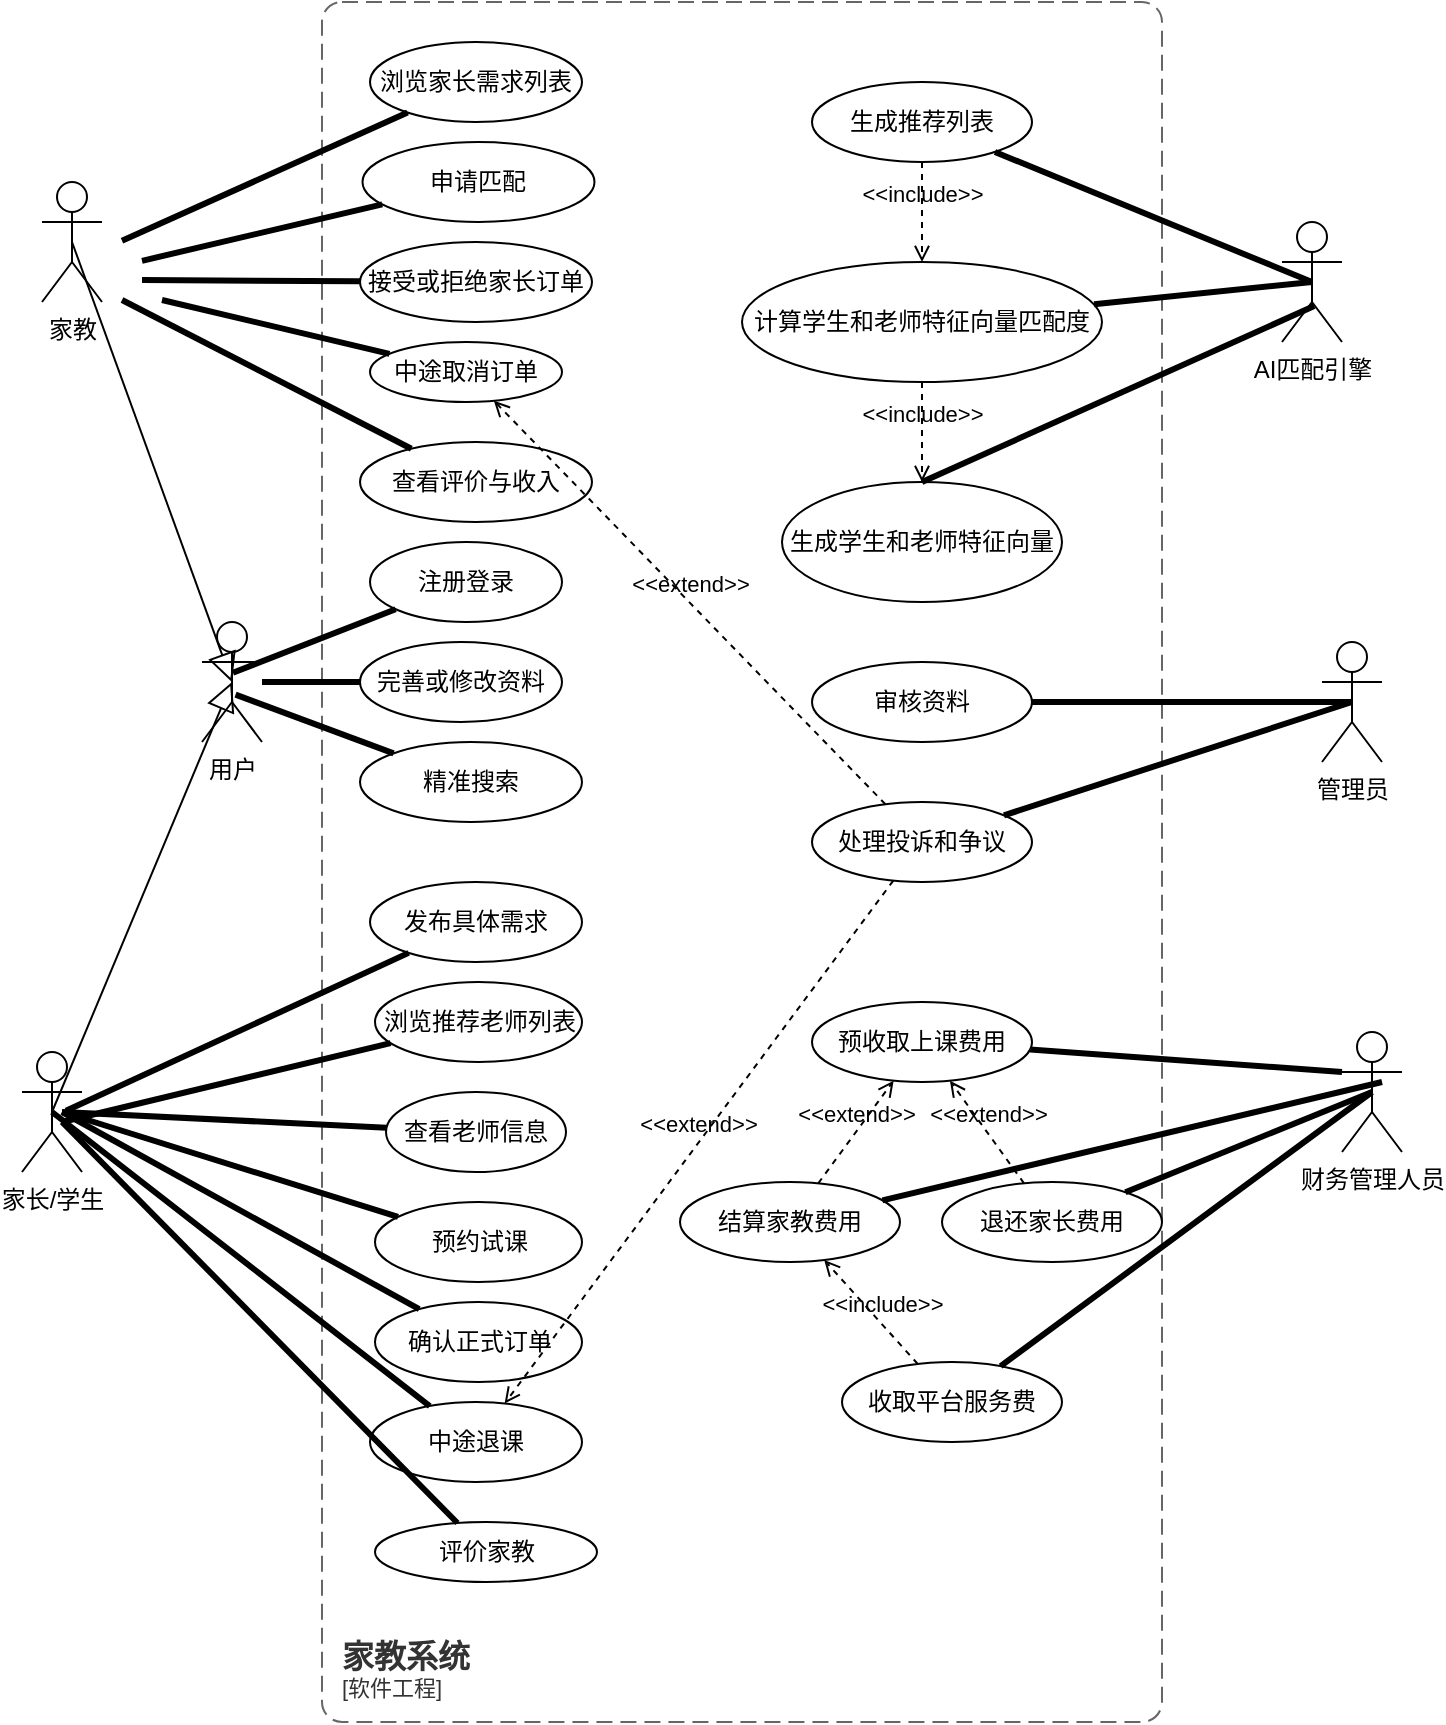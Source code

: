 <mxfile>
    <diagram id="rOA6H69Jcy2FFckjgFXm" name="第 1 页">
        <mxGraphModel dx="1024" dy="1006" grid="1" gridSize="10" guides="1" tooltips="1" connect="1" arrows="1" fold="1" page="1" pageScale="1" pageWidth="827" pageHeight="1169" math="0" shadow="0">
            <root>
                <mxCell id="0"/>
                <mxCell id="1" parent="0"/>
                <mxCell id="2" value="家教" style="shape=umlActor;verticalLabelPosition=bottom;verticalAlign=top;html=1;direction=east;" vertex="1" parent="1">
                    <mxGeometry x="40" y="110" width="30" height="60" as="geometry"/>
                </mxCell>
                <mxCell id="6" value="家长/学生&lt;div&gt;&lt;br&gt;&lt;/div&gt;" style="shape=umlActor;verticalLabelPosition=bottom;verticalAlign=top;html=1;" vertex="1" parent="1">
                    <mxGeometry x="30" y="545" width="30" height="60" as="geometry"/>
                </mxCell>
                <mxCell id="9" value="用户&lt;div&gt;&lt;br&gt;&lt;/div&gt;" style="shape=umlActor;verticalLabelPosition=bottom;verticalAlign=top;html=1;" vertex="1" parent="1">
                    <mxGeometry x="120" y="330" width="30" height="60" as="geometry"/>
                </mxCell>
                <mxCell id="10" value="浏览家长需求列表" style="ellipse;whiteSpace=wrap;html=1;" vertex="1" parent="1">
                    <mxGeometry x="204" y="40" width="106" height="40" as="geometry"/>
                </mxCell>
                <mxCell id="11" value="申请匹配" style="ellipse;whiteSpace=wrap;html=1;" vertex="1" parent="1">
                    <mxGeometry x="200.25" y="90" width="116" height="40" as="geometry"/>
                </mxCell>
                <mxCell id="12" value="接受或拒绝家长订单" style="ellipse;whiteSpace=wrap;html=1;" vertex="1" parent="1">
                    <mxGeometry x="199" y="140" width="116" height="40" as="geometry"/>
                </mxCell>
                <mxCell id="14" value="查看评价与收入" style="ellipse;whiteSpace=wrap;html=1;" vertex="1" parent="1">
                    <mxGeometry x="199" y="240" width="116" height="40" as="geometry"/>
                </mxCell>
                <mxCell id="15" value="完善或修改资料" style="ellipse;whiteSpace=wrap;html=1;" vertex="1" parent="1">
                    <mxGeometry x="199" y="340" width="101" height="40" as="geometry"/>
                </mxCell>
                <mxCell id="16" value="精准搜索" style="ellipse;whiteSpace=wrap;html=1;" vertex="1" parent="1">
                    <mxGeometry x="199" y="390" width="111" height="40" as="geometry"/>
                </mxCell>
                <mxCell id="17" value="发布具体需求" style="ellipse;whiteSpace=wrap;html=1;" vertex="1" parent="1">
                    <mxGeometry x="204" y="460" width="106" height="40" as="geometry"/>
                </mxCell>
                <mxCell id="18" value="查看老师信息" style="ellipse;whiteSpace=wrap;html=1;" vertex="1" parent="1">
                    <mxGeometry x="212" y="565" width="90" height="40" as="geometry"/>
                </mxCell>
                <mxCell id="19" value="中途退课" style="ellipse;whiteSpace=wrap;html=1;" vertex="1" parent="1">
                    <mxGeometry x="204" y="720" width="106" height="40" as="geometry"/>
                </mxCell>
                <mxCell id="20" value="评价家教" style="ellipse;whiteSpace=wrap;html=1;" vertex="1" parent="1">
                    <mxGeometry x="206.5" y="780" width="111" height="30" as="geometry"/>
                </mxCell>
                <mxCell id="21" value="浏览推荐老师列表" style="ellipse;whiteSpace=wrap;html=1;" vertex="1" parent="1">
                    <mxGeometry x="206.5" y="510" width="103.5" height="40" as="geometry"/>
                </mxCell>
                <mxCell id="22" value="预约试课" style="ellipse;whiteSpace=wrap;html=1;" vertex="1" parent="1">
                    <mxGeometry x="206.5" y="620" width="103.5" height="40" as="geometry"/>
                </mxCell>
                <mxCell id="23" value="确认正式订单" style="ellipse;whiteSpace=wrap;html=1;" vertex="1" parent="1">
                    <mxGeometry x="206.5" y="670" width="103.5" height="40" as="geometry"/>
                </mxCell>
                <mxCell id="24" value="生成推荐列表" style="ellipse;whiteSpace=wrap;html=1;" vertex="1" parent="1">
                    <mxGeometry x="425" y="60" width="110" height="40" as="geometry"/>
                </mxCell>
                <object placeholders="1" c4Name="家教系统" c4Type="SystemScopeBoundary" c4Application="软件工程" label="&lt;font style=&quot;font-size: 16px&quot;&gt;&lt;b&gt;&lt;div style=&quot;text-align: left&quot;&gt;%c4Name%&lt;/div&gt;&lt;/b&gt;&lt;/font&gt;&lt;div style=&quot;text-align: left&quot;&gt;[%c4Application%]&lt;/div&gt;" id="28">
                    <mxCell style="rounded=1;fontSize=11;whiteSpace=wrap;html=1;dashed=1;arcSize=20;fillColor=none;strokeColor=#666666;fontColor=#333333;labelBackgroundColor=none;align=left;verticalAlign=bottom;labelBorderColor=none;spacingTop=0;spacing=10;dashPattern=8 4;metaEdit=1;rotatable=0;perimeter=rectanglePerimeter;noLabel=0;labelPadding=0;allowArrows=0;connectable=0;expand=0;recursiveResize=0;editable=1;pointerEvents=0;absoluteArcSize=1;points=[[0.25,0,0],[0.5,0,0],[0.75,0,0],[1,0.25,0],[1,0.5,0],[1,0.75,0],[0.75,1,0],[0.5,1,0],[0.25,1,0],[0,0.75,0],[0,0.5,0],[0,0.25,0]];" vertex="1" parent="1">
                        <mxGeometry x="180" y="20" width="420" height="860" as="geometry"/>
                    </mxCell>
                </object>
                <mxCell id="38" value="" style="edgeStyle=none;html=1;endSize=12;endArrow=block;endFill=0;entryX=0.5;entryY=0.5;entryDx=0;entryDy=0;entryPerimeter=0;exitX=0.5;exitY=0.5;exitDx=0;exitDy=0;exitPerimeter=0;" edge="1" parent="1" source="2" target="9">
                    <mxGeometry width="160" relative="1" as="geometry">
                        <mxPoint x="-70" y="100" as="sourcePoint"/>
                        <mxPoint x="90" y="100" as="targetPoint"/>
                    </mxGeometry>
                </mxCell>
                <mxCell id="39" value="" style="edgeStyle=none;html=1;endSize=12;endArrow=block;endFill=0;entryX=0.5;entryY=0.5;entryDx=0;entryDy=0;entryPerimeter=0;exitX=0.5;exitY=0.5;exitDx=0;exitDy=0;exitPerimeter=0;" edge="1" parent="1" source="6" target="9">
                    <mxGeometry width="160" relative="1" as="geometry">
                        <mxPoint x="60" y="385" as="sourcePoint"/>
                        <mxPoint x="140" y="505" as="targetPoint"/>
                    </mxGeometry>
                </mxCell>
                <mxCell id="46" value="" style="endArrow=none;startArrow=none;endFill=0;startFill=0;endSize=8;html=1;verticalAlign=bottom;labelBackgroundColor=none;strokeWidth=3;" edge="1" parent="1" target="10">
                    <mxGeometry width="160" relative="1" as="geometry">
                        <mxPoint x="80" y="139.41" as="sourcePoint"/>
                        <mxPoint x="240" y="139.41" as="targetPoint"/>
                    </mxGeometry>
                </mxCell>
                <mxCell id="47" value="" style="endArrow=none;startArrow=none;endFill=0;startFill=0;endSize=8;html=1;verticalAlign=bottom;labelBackgroundColor=none;strokeWidth=3;" edge="1" parent="1" target="11">
                    <mxGeometry width="160" relative="1" as="geometry">
                        <mxPoint x="90" y="149.41" as="sourcePoint"/>
                        <mxPoint x="221" y="120" as="targetPoint"/>
                    </mxGeometry>
                </mxCell>
                <mxCell id="48" value="&lt;span style=&quot;font-family: monospace; font-size: 0px; text-align: start;&quot;&gt;%3CmxGraphModel%3E%3Croot%3E%3CmxCell%20id%3D%220%22%2F%3E%3CmxCell%20id%3D%221%22%20parent%3D%220%22%2F%3E%3CmxCell%20id%3D%222%22%20value%3D%22%22%20style%3D%22endArrow%3Dnone%3BstartArrow%3Dnone%3BendFill%3D0%3BstartFill%3D0%3BendSize%3D8%3Bhtml%3D1%3BverticalAlign%3Dbottom%3BlabelBackgroundColor%3Dnone%3BstrokeWidth%3D3%3B%22%20edge%3D%221%22%20parent%3D%221%22%3E%3CmxGeometry%20width%3D%22160%22%20relative%3D%221%22%20as%3D%22geometry%22%3E%3CmxPoint%20x%3D%2290%22%20y%3D%22159%22%20as%3D%22sourcePoint%22%2F%3E%3CmxPoint%20x%3D%22199%22%20y%3D%22160%22%20as%3D%22targetPoint%22%2F%3E%3C%2FmxGeometry%3E%3C%2FmxCell%3E%3C%2Froot%3E%3C%2FmxGraphModel%3E&lt;/span&gt;&lt;span style=&quot;font-family: monospace; font-size: 0px; text-align: start;&quot;&gt;%3CmxGraphModel%3E%3Croot%3E%3CmxCell%20id%3D%220%22%2F%3E%3CmxCell%20id%3D%221%22%20parent%3D%220%22%2F%3E%3CmxCell%20id%3D%222%22%20value%3D%22%22%20style%3D%22endArrow%3Dnone%3BstartArrow%3Dnone%3BendFill%3D0%3BstartFill%3D0%3BendSize%3D8%3Bhtml%3D1%3BverticalAlign%3Dbottom%3BlabelBackgroundColor%3Dnone%3BstrokeWidth%3D3%3B%22%20edge%3D%221%22%20parent%3D%221%22%3E%3CmxGeometry%20width%3D%22160%22%20relative%3D%221%22%20as%3D%22geometry%22%3E%3CmxPoint%20x%3D%2290%22%20y%3D%22159%22%20as%3D%22sourcePoint%22%2F%3E%3CmxPoint%20x%3D%22199%22%20y%3D%22160%22%20as%3D%22targetPoint%22%2F%3E%3C%2FmxGeometry%3E%3C%2FmxCell%3E%3C%2Froot%3E%3C%2FmxGraphModel%3E&lt;/span&gt;" style="endArrow=none;startArrow=none;endFill=0;startFill=0;endSize=8;html=1;verticalAlign=bottom;labelBackgroundColor=none;strokeWidth=3;" edge="1" parent="1" target="12">
                    <mxGeometry width="160" relative="1" as="geometry">
                        <mxPoint x="90" y="159" as="sourcePoint"/>
                        <mxPoint x="231" y="130" as="targetPoint"/>
                    </mxGeometry>
                </mxCell>
                <mxCell id="49" value="" style="endArrow=none;startArrow=none;endFill=0;startFill=0;endSize=8;html=1;verticalAlign=bottom;labelBackgroundColor=none;strokeWidth=3;" edge="1" parent="1" target="14">
                    <mxGeometry width="160" relative="1" as="geometry">
                        <mxPoint x="80" y="169" as="sourcePoint"/>
                        <mxPoint x="241" y="140" as="targetPoint"/>
                    </mxGeometry>
                </mxCell>
                <mxCell id="50" value="注册登录" style="ellipse;whiteSpace=wrap;html=1;" vertex="1" parent="1">
                    <mxGeometry x="204" y="290" width="96" height="40" as="geometry"/>
                </mxCell>
                <mxCell id="51" value="" style="endArrow=none;startArrow=none;endFill=0;startFill=0;endSize=8;html=1;verticalAlign=bottom;labelBackgroundColor=none;strokeWidth=3;exitX=0.516;exitY=0.423;exitDx=0;exitDy=0;exitPerimeter=0;" edge="1" parent="1" source="9" target="50">
                    <mxGeometry width="160" relative="1" as="geometry">
                        <mxPoint x="140" y="319.41" as="sourcePoint"/>
                        <mxPoint x="300" y="319.41" as="targetPoint"/>
                    </mxGeometry>
                </mxCell>
                <mxCell id="52" value="" style="endArrow=none;startArrow=none;endFill=0;startFill=0;endSize=8;html=1;verticalAlign=bottom;labelBackgroundColor=none;strokeWidth=3;" edge="1" parent="1" source="9" target="15">
                    <mxGeometry width="160" relative="1" as="geometry">
                        <mxPoint x="150" y="329.41" as="sourcePoint"/>
                        <mxPoint x="215" y="323" as="targetPoint"/>
                    </mxGeometry>
                </mxCell>
                <mxCell id="53" value="" style="endArrow=none;startArrow=none;endFill=0;startFill=0;endSize=8;html=1;verticalAlign=bottom;labelBackgroundColor=none;strokeWidth=3;exitX=0.559;exitY=0.605;exitDx=0;exitDy=0;exitPerimeter=0;" edge="1" parent="1" source="9" target="16">
                    <mxGeometry width="160" relative="1" as="geometry">
                        <mxPoint x="160" y="339.41" as="sourcePoint"/>
                        <mxPoint x="225" y="333" as="targetPoint"/>
                    </mxGeometry>
                </mxCell>
                <mxCell id="57" value="" style="endArrow=none;startArrow=none;endFill=0;startFill=0;endSize=8;html=1;verticalAlign=bottom;labelBackgroundColor=none;strokeWidth=3;" edge="1" parent="1" target="17">
                    <mxGeometry width="160" relative="1" as="geometry">
                        <mxPoint x="52" y="574.41" as="sourcePoint"/>
                        <mxPoint x="212" y="574.41" as="targetPoint"/>
                    </mxGeometry>
                </mxCell>
                <mxCell id="59" value="" style="endArrow=none;startArrow=none;endFill=0;startFill=0;endSize=8;html=1;verticalAlign=bottom;labelBackgroundColor=none;strokeWidth=3;" edge="1" parent="1" target="21">
                    <mxGeometry width="160" relative="1" as="geometry">
                        <mxPoint x="50" y="580" as="sourcePoint"/>
                        <mxPoint x="233" y="505" as="targetPoint"/>
                    </mxGeometry>
                </mxCell>
                <mxCell id="60" value="" style="endArrow=none;startArrow=none;endFill=0;startFill=0;endSize=8;html=1;verticalAlign=bottom;labelBackgroundColor=none;strokeWidth=3;" edge="1" parent="1" target="18">
                    <mxGeometry width="160" relative="1" as="geometry">
                        <mxPoint x="50" y="575" as="sourcePoint"/>
                        <mxPoint x="243" y="515" as="targetPoint"/>
                    </mxGeometry>
                </mxCell>
                <mxCell id="61" value="" style="endArrow=none;startArrow=none;endFill=0;startFill=0;endSize=8;html=1;verticalAlign=bottom;labelBackgroundColor=none;strokeWidth=3;" edge="1" parent="1" target="22">
                    <mxGeometry width="160" relative="1" as="geometry">
                        <mxPoint x="50" y="575" as="sourcePoint"/>
                        <mxPoint x="253" y="525" as="targetPoint"/>
                    </mxGeometry>
                </mxCell>
                <mxCell id="62" value="" style="endArrow=none;startArrow=none;endFill=0;startFill=0;endSize=8;html=1;verticalAlign=bottom;labelBackgroundColor=none;strokeWidth=3;" edge="1" parent="1" target="23">
                    <mxGeometry width="160" relative="1" as="geometry">
                        <mxPoint x="50" y="575" as="sourcePoint"/>
                        <mxPoint x="263" y="535" as="targetPoint"/>
                    </mxGeometry>
                </mxCell>
                <mxCell id="63" value="" style="endArrow=none;startArrow=none;endFill=0;startFill=0;endSize=8;html=1;verticalAlign=bottom;labelBackgroundColor=none;strokeWidth=3;exitX=0.5;exitY=0.5;exitDx=0;exitDy=0;exitPerimeter=0;" edge="1" parent="1" source="6" target="19">
                    <mxGeometry width="160" relative="1" as="geometry">
                        <mxPoint x="102" y="624.41" as="sourcePoint"/>
                        <mxPoint x="273" y="545" as="targetPoint"/>
                    </mxGeometry>
                </mxCell>
                <mxCell id="64" value="" style="endArrow=none;startArrow=none;endFill=0;startFill=0;endSize=8;html=1;verticalAlign=bottom;labelBackgroundColor=none;strokeWidth=3;" edge="1" parent="1" target="20">
                    <mxGeometry width="160" relative="1" as="geometry">
                        <mxPoint x="50" y="580" as="sourcePoint"/>
                        <mxPoint x="283" y="555" as="targetPoint"/>
                    </mxGeometry>
                </mxCell>
                <mxCell id="67" value="计算学生和老师特征向量匹配度" style="ellipse;whiteSpace=wrap;html=1;" vertex="1" parent="1">
                    <mxGeometry x="390" y="150" width="180" height="60" as="geometry"/>
                </mxCell>
                <mxCell id="68" value="生成学生和老师特征向量" style="ellipse;whiteSpace=wrap;html=1;" vertex="1" parent="1">
                    <mxGeometry x="410" y="260" width="140" height="60" as="geometry"/>
                </mxCell>
                <mxCell id="69" value="审核资料" style="ellipse;whiteSpace=wrap;html=1;" vertex="1" parent="1">
                    <mxGeometry x="425" y="350" width="110" height="40" as="geometry"/>
                </mxCell>
                <mxCell id="70" value="处理投诉和争议" style="ellipse;whiteSpace=wrap;html=1;" vertex="1" parent="1">
                    <mxGeometry x="425" y="420" width="110" height="40" as="geometry"/>
                </mxCell>
                <mxCell id="71" value="预收取上课费用" style="ellipse;whiteSpace=wrap;html=1;" vertex="1" parent="1">
                    <mxGeometry x="425" y="520" width="110" height="40" as="geometry"/>
                </mxCell>
                <mxCell id="72" value="结算家教费用" style="ellipse;whiteSpace=wrap;html=1;" vertex="1" parent="1">
                    <mxGeometry x="359" y="610" width="110" height="40" as="geometry"/>
                </mxCell>
                <mxCell id="73" value="退还家长费用" style="ellipse;whiteSpace=wrap;html=1;" vertex="1" parent="1">
                    <mxGeometry x="490" y="610" width="110" height="40" as="geometry"/>
                </mxCell>
                <mxCell id="74" value="收取平台服务费" style="ellipse;whiteSpace=wrap;html=1;" vertex="1" parent="1">
                    <mxGeometry x="440" y="700" width="110" height="40" as="geometry"/>
                </mxCell>
                <mxCell id="75" value="AI匹配引擎" style="shape=umlActor;verticalLabelPosition=bottom;verticalAlign=top;html=1;" vertex="1" parent="1">
                    <mxGeometry x="660" y="130" width="30" height="60" as="geometry"/>
                </mxCell>
                <mxCell id="77" value="管理员" style="shape=umlActor;verticalLabelPosition=bottom;verticalAlign=top;html=1;" vertex="1" parent="1">
                    <mxGeometry x="680" y="340" width="30" height="60" as="geometry"/>
                </mxCell>
                <mxCell id="78" value="财务管理人员" style="shape=umlActor;verticalLabelPosition=bottom;verticalAlign=top;html=1;" vertex="1" parent="1">
                    <mxGeometry x="690" y="535" width="30" height="60" as="geometry"/>
                </mxCell>
                <mxCell id="80" value="" style="endArrow=none;startArrow=none;endFill=0;startFill=0;endSize=8;html=1;verticalAlign=bottom;labelBackgroundColor=none;strokeWidth=3;entryX=0.5;entryY=0.5;entryDx=0;entryDy=0;entryPerimeter=0;" edge="1" parent="1" source="24" target="75">
                    <mxGeometry width="160" relative="1" as="geometry">
                        <mxPoint x="510" y="150" as="sourcePoint"/>
                        <mxPoint x="670" y="150" as="targetPoint"/>
                    </mxGeometry>
                </mxCell>
                <mxCell id="81" value="" style="endArrow=none;startArrow=none;endFill=0;startFill=0;endSize=8;html=1;verticalAlign=bottom;labelBackgroundColor=none;strokeWidth=3;entryX=0.5;entryY=0.5;entryDx=0;entryDy=0;entryPerimeter=0;" edge="1" parent="1" source="67" target="75">
                    <mxGeometry width="160" relative="1" as="geometry">
                        <mxPoint x="543" y="140" as="sourcePoint"/>
                        <mxPoint x="685" y="170" as="targetPoint"/>
                    </mxGeometry>
                </mxCell>
                <mxCell id="82" value="" style="endArrow=none;startArrow=none;endFill=0;startFill=0;endSize=8;html=1;verticalAlign=bottom;labelBackgroundColor=none;strokeWidth=3;exitX=0.5;exitY=0;exitDx=0;exitDy=0;entryX=0.537;entryY=0.7;entryDx=0;entryDy=0;entryPerimeter=0;" edge="1" parent="1" source="68" target="75">
                    <mxGeometry width="160" relative="1" as="geometry">
                        <mxPoint x="553" y="150" as="sourcePoint"/>
                        <mxPoint x="680" y="240" as="targetPoint"/>
                    </mxGeometry>
                </mxCell>
                <mxCell id="83" value="" style="endArrow=none;startArrow=none;endFill=0;startFill=0;endSize=8;html=1;verticalAlign=bottom;labelBackgroundColor=none;strokeWidth=3;entryX=0.5;entryY=0.5;entryDx=0;entryDy=0;entryPerimeter=0;" edge="1" parent="1" source="69" target="77">
                    <mxGeometry width="160" relative="1" as="geometry">
                        <mxPoint x="480" y="430" as="sourcePoint"/>
                        <mxPoint x="640" y="430" as="targetPoint"/>
                    </mxGeometry>
                </mxCell>
                <mxCell id="84" value="" style="endArrow=none;startArrow=none;endFill=0;startFill=0;endSize=8;html=1;verticalAlign=bottom;labelBackgroundColor=none;strokeWidth=3;entryX=0.5;entryY=0.5;entryDx=0;entryDy=0;entryPerimeter=0;" edge="1" parent="1" source="70" target="77">
                    <mxGeometry width="160" relative="1" as="geometry">
                        <mxPoint x="560" y="380" as="sourcePoint"/>
                        <mxPoint x="705" y="380" as="targetPoint"/>
                    </mxGeometry>
                </mxCell>
                <mxCell id="86" value="" style="endArrow=none;startArrow=none;endFill=0;startFill=0;endSize=8;html=1;verticalAlign=bottom;labelBackgroundColor=none;strokeWidth=3;entryX=0;entryY=0.333;entryDx=0;entryDy=0;entryPerimeter=0;" edge="1" parent="1" source="71" target="78">
                    <mxGeometry width="160" relative="1" as="geometry">
                        <mxPoint x="500" y="545" as="sourcePoint"/>
                        <mxPoint x="660" y="545" as="targetPoint"/>
                    </mxGeometry>
                </mxCell>
                <mxCell id="87" value="" style="endArrow=none;startArrow=none;endFill=0;startFill=0;endSize=8;html=1;verticalAlign=bottom;labelBackgroundColor=none;strokeWidth=3;entryX=0.667;entryY=0.417;entryDx=0;entryDy=0;entryPerimeter=0;" edge="1" parent="1" source="72" target="78">
                    <mxGeometry width="160" relative="1" as="geometry">
                        <mxPoint x="544" y="554" as="sourcePoint"/>
                        <mxPoint x="700" y="565" as="targetPoint"/>
                    </mxGeometry>
                </mxCell>
                <mxCell id="88" value="" style="endArrow=none;startArrow=none;endFill=0;startFill=0;endSize=8;html=1;verticalAlign=bottom;labelBackgroundColor=none;strokeWidth=3;entryX=0.5;entryY=0.5;entryDx=0;entryDy=0;entryPerimeter=0;" edge="1" parent="1" source="73" target="78">
                    <mxGeometry width="160" relative="1" as="geometry">
                        <mxPoint x="554" y="564" as="sourcePoint"/>
                        <mxPoint x="710" y="575" as="targetPoint"/>
                    </mxGeometry>
                </mxCell>
                <mxCell id="89" value="" style="endArrow=none;startArrow=none;endFill=0;startFill=0;endSize=8;html=1;verticalAlign=bottom;labelBackgroundColor=none;strokeWidth=3;entryX=0.5;entryY=0.5;entryDx=0;entryDy=0;entryPerimeter=0;" edge="1" parent="1" source="74" target="78">
                    <mxGeometry width="160" relative="1" as="geometry">
                        <mxPoint x="564" y="574" as="sourcePoint"/>
                        <mxPoint x="720" y="585" as="targetPoint"/>
                    </mxGeometry>
                </mxCell>
                <mxCell id="92" value="&amp;lt;&amp;lt;extend&amp;gt;&amp;gt;" style="html=1;verticalAlign=bottom;labelBackgroundColor=none;endArrow=open;endFill=0;dashed=1;" edge="1" parent="1" source="70" target="99">
                    <mxGeometry width="160" relative="1" as="geometry">
                        <mxPoint x="310" y="610" as="sourcePoint"/>
                        <mxPoint x="470" y="610" as="targetPoint"/>
                    </mxGeometry>
                </mxCell>
                <mxCell id="94" value="&amp;lt;&amp;lt;extend&amp;gt;&amp;gt;" style="html=1;verticalAlign=bottom;labelBackgroundColor=none;endArrow=open;endFill=0;dashed=1;" edge="1" parent="1" source="70" target="19">
                    <mxGeometry width="160" relative="1" as="geometry">
                        <mxPoint x="359.002" y="796.302" as="sourcePoint"/>
                        <mxPoint x="543.691" y="535.001" as="targetPoint"/>
                    </mxGeometry>
                </mxCell>
                <mxCell id="95" value="&amp;lt;&amp;lt;extend&amp;gt;&amp;gt;" style="html=1;verticalAlign=bottom;labelBackgroundColor=none;endArrow=open;endFill=0;dashed=1;" edge="1" parent="1" source="72" target="71">
                    <mxGeometry width="160" relative="1" as="geometry">
                        <mxPoint x="320" y="500" as="sourcePoint"/>
                        <mxPoint x="480" y="500" as="targetPoint"/>
                    </mxGeometry>
                </mxCell>
                <mxCell id="99" value="中途取消订单" style="ellipse;whiteSpace=wrap;html=1;" vertex="1" parent="1">
                    <mxGeometry x="204" y="190" width="96" height="30" as="geometry"/>
                </mxCell>
                <mxCell id="100" value="&lt;span style=&quot;font-family: monospace; font-size: 0px; text-align: start;&quot;&gt;%3CmxGraphModel%3E%3Croot%3E%3CmxCell%20id%3D%220%22%2F%3E%3CmxCell%20id%3D%221%22%20parent%3D%220%22%2F%3E%3CmxCell%20id%3D%222%22%20value%3D%22%22%20style%3D%22endArrow%3Dnone%3BstartArrow%3Dnone%3BendFill%3D0%3BstartFill%3D0%3BendSize%3D8%3Bhtml%3D1%3BverticalAlign%3Dbottom%3BlabelBackgroundColor%3Dnone%3BstrokeWidth%3D3%3B%22%20edge%3D%221%22%20parent%3D%221%22%3E%3CmxGeometry%20width%3D%22160%22%20relative%3D%221%22%20as%3D%22geometry%22%3E%3CmxPoint%20x%3D%2290%22%20y%3D%22159%22%20as%3D%22sourcePoint%22%2F%3E%3CmxPoint%20x%3D%22199%22%20y%3D%22160%22%20as%3D%22targetPoint%22%2F%3E%3C%2FmxGeometry%3E%3C%2FmxCell%3E%3C%2Froot%3E%3C%2FmxGraphModel%3E&lt;/span&gt;&lt;span style=&quot;font-family: monospace; font-size: 0px; text-align: start;&quot;&gt;%3CmxGraphModel%3E%3Croot%3E%3CmxCell%20id%3D%220%22%2F%3E%3CmxCell%20id%3D%221%22%20parent%3D%220%22%2F%3E%3CmxCell%20id%3D%222%22%20value%3D%22%22%20style%3D%22endArrow%3Dnone%3BstartArrow%3Dnone%3BendFill%3D0%3BstartFill%3D0%3BendSize%3D8%3Bhtml%3D1%3BverticalAlign%3Dbottom%3BlabelBackgroundColor%3Dnone%3BstrokeWidth%3D3%3B%22%20edge%3D%221%22%20parent%3D%221%22%3E%3CmxGeometry%20width%3D%22160%22%20relative%3D%221%22%20as%3D%22geometry%22%3E%3CmxPoint%20x%3D%2290%22%20y%3D%22159%22%20as%3D%22sourcePoint%22%2F%3E%3CmxPoint%20x%3D%22199%22%20y%3D%22160%22%20as%3D%22targetPoint%22%2F%3E%3C%2FmxGeometry%3E%3C%2FmxCell%3E%3C%2Froot%3E%3C%2FmxGraphModel%3E&lt;/span&gt;" style="endArrow=none;startArrow=none;endFill=0;startFill=0;endSize=8;html=1;verticalAlign=bottom;labelBackgroundColor=none;strokeWidth=3;" edge="1" parent="1" target="99">
                    <mxGeometry width="160" relative="1" as="geometry">
                        <mxPoint x="100" y="169" as="sourcePoint"/>
                        <mxPoint x="209" y="170" as="targetPoint"/>
                    </mxGeometry>
                </mxCell>
                <mxCell id="102" value="&amp;lt;&amp;lt;extend&amp;gt;&amp;gt;" style="html=1;verticalAlign=bottom;labelBackgroundColor=none;endArrow=open;endFill=0;dashed=1;" edge="1" parent="1" source="73" target="71">
                    <mxGeometry width="160" relative="1" as="geometry">
                        <mxPoint x="320" y="480" as="sourcePoint"/>
                        <mxPoint x="480" y="480" as="targetPoint"/>
                    </mxGeometry>
                </mxCell>
                <mxCell id="103" value="&amp;lt;&amp;lt;include&amp;gt;&amp;gt;" style="html=1;verticalAlign=bottom;labelBackgroundColor=none;endArrow=open;endFill=0;dashed=1;" edge="1" parent="1" source="74" target="72">
                    <mxGeometry x="-0.214" y="-1" width="160" relative="1" as="geometry">
                        <mxPoint x="320" y="480" as="sourcePoint"/>
                        <mxPoint x="480" y="480" as="targetPoint"/>
                        <mxPoint as="offset"/>
                    </mxGeometry>
                </mxCell>
                <mxCell id="104" value="&amp;lt;&amp;lt;include&amp;gt;&amp;gt;" style="html=1;verticalAlign=bottom;labelBackgroundColor=none;endArrow=open;endFill=0;dashed=1;" edge="1" parent="1" source="67" target="68">
                    <mxGeometry width="160" relative="1" as="geometry">
                        <mxPoint x="320" y="480" as="sourcePoint"/>
                        <mxPoint x="480" y="290" as="targetPoint"/>
                    </mxGeometry>
                </mxCell>
                <mxCell id="106" value="&amp;lt;&amp;lt;include&amp;gt;&amp;gt;" style="html=1;verticalAlign=bottom;labelBackgroundColor=none;endArrow=open;endFill=0;dashed=1;" edge="1" parent="1" source="24" target="67">
                    <mxGeometry width="160" relative="1" as="geometry">
                        <mxPoint x="320" y="480" as="sourcePoint"/>
                        <mxPoint x="480" y="190" as="targetPoint"/>
                    </mxGeometry>
                </mxCell>
            </root>
        </mxGraphModel>
    </diagram>
</mxfile>